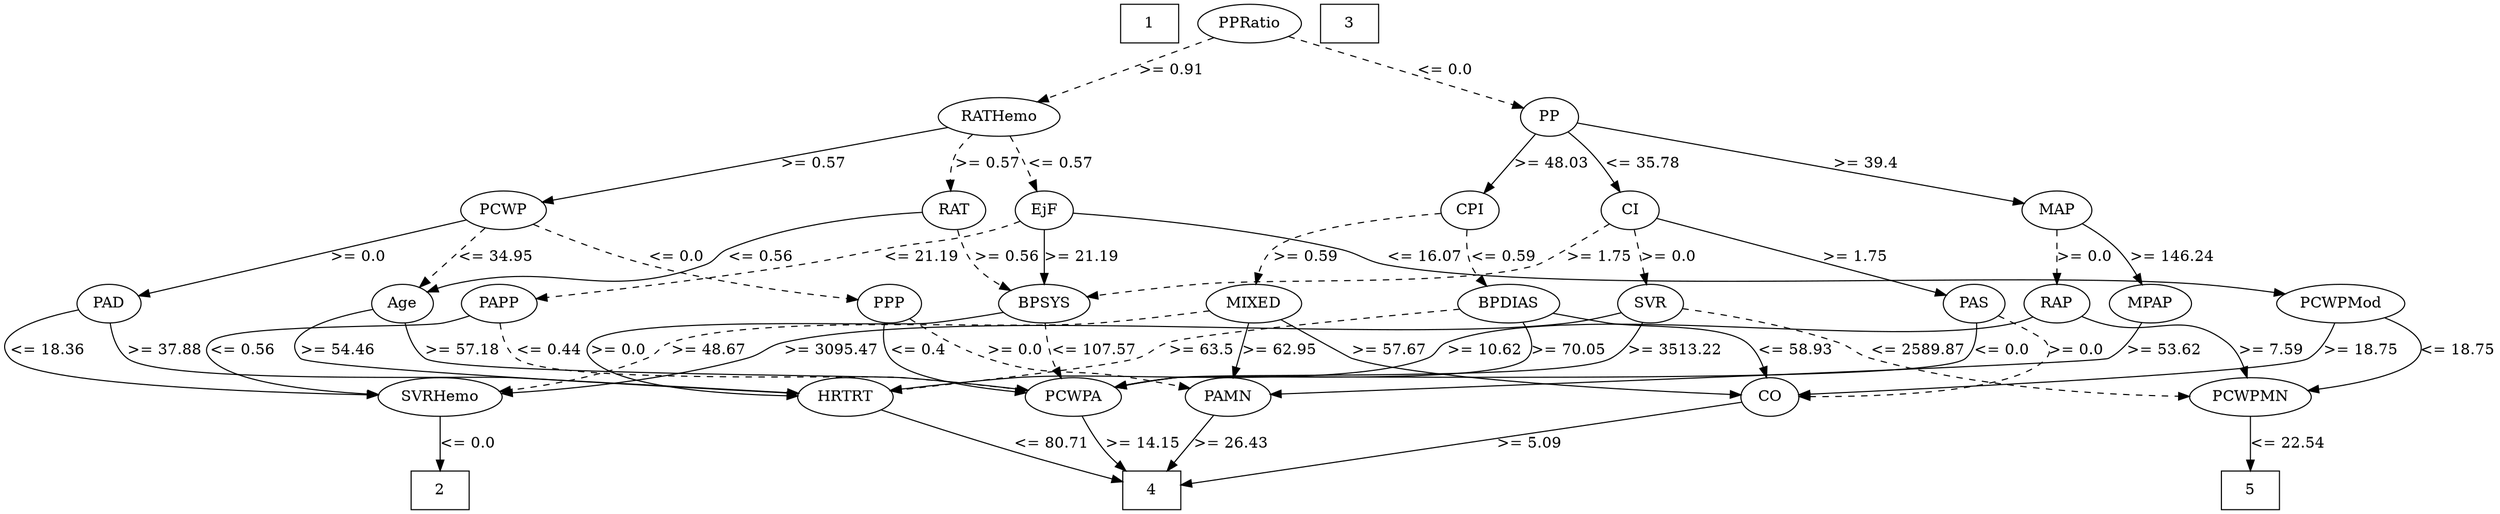 strict digraph G {
	graph [bb="0,0,1858.8,471"];
	node [label="\N"];
	1	[height=0.5,
		pos="848.76,453",
		shape=box,
		width=0.75];
	2	[height=0.5,
		pos="396.76,18",
		shape=box,
		width=0.75];
	3	[height=0.5,
		pos="1018.8,453",
		shape=box,
		width=0.75];
	4	[height=0.5,
		pos="855.76,18",
		shape=box,
		width=0.75];
	5	[height=0.5,
		pos="1682.8,18",
		shape=box,
		width=0.75];
	RAP	[height=0.5,
		pos="1526.8,192",
		width=0.77778];
	PCWPMN	[height=0.5,
		pos="1682.8,105",
		width=1.3902];
	RAP -> PCWPMN	[label=">= 7.59",
		lp="1694.3,148.5",
		op=">=",
		param=7.59,
		pos="e,1679.5,123.38 1547.9,180.19 1553,177.9 1558.5,175.67 1563.8,174 1605.6,160.75 1626.4,183.22 1660.8,156 1668,150.24 1672.9,141.59 \
1676.3,133.1",
		style=solid];
	HRTRT	[height=0.5,
		pos="543.76,105",
		width=1.1013];
	RAP -> HRTRT	[label=">= 10.62",
		lp="1107.8,148.5",
		op=">=",
		param=10.62,
		pos="e,582.45,109.62 1505.7,179.65 1500.6,177.38 1495.1,175.3 1489.8,174 1401.5,152.66 1166.8,187.65 1081.8,156 1071.7,152.25 1072.8,\
144.81 1062.8,141 996.36,115.83 814.58,128.01 743.76,123 692.11,119.35 633.05,114.21 592.58,110.54",
		style=solid];
	PCWPMN -> 5	[label="<= 22.54",
		lp="1708.8,61.5",
		op="<=",
		param=22.54,
		pos="e,1682.8,36.175 1682.8,86.799 1682.8,75.163 1682.8,59.548 1682.8,46.237",
		style=solid];
	HRTRT -> 4	[label="<= 80.71",
		lp="743.76,61.5",
		op="<=",
		param=80.71,
		pos="e,828.42,26.446 576.85,94.984 635.53,78.997 757.4,45.796 818.76,29.079",
		style=solid];
	PAS	[height=0.5,
		pos="1453.8,192",
		width=0.75];
	PCWPA	[height=0.5,
		pos="794.76,105",
		width=1.1555];
	PAS -> PCWPA	[label="<= 0.0",
		lp="1487.8,148.5",
		op="<=",
		param=0.0,
		pos="e,830.91,114.16 1463.4,174.99 1468.6,164.02 1472.4,149.9 1463.8,141 1441.4,117.89 916.75,126.5 884.76,123 870.38,121.43 854.86,118.83 \
840.83,116.13",
		style=solid];
	CO	[height=0.5,
		pos="1322.8,105",
		width=0.75];
	PAS -> CO	[label=">= 0.0",
		lp="1545.8,148.5",
		op=">=",
		param=0.0,
		pos="e,1349.8,106.55 1475.1,180.79 1495.8,170.88 1524,157.18 1524.8,156 1528.3,150.34 1529,146.1 1524.8,141 1504.1,116.48 1412.5,109.14 \
1360.1,106.94",
		style=dashed];
	PCWPA -> 4	[label=">= 14.15",
		lp="854.76,61.5",
		op=">=",
		param=14.15,
		pos="e,843.4,36.214 806.52,87.611 815.29,75.386 827.44,58.455 837.48,44.472",
		style=solid];
	CO -> 4	[label=">= 5.09",
		lp="1139.3,61.5",
		op=">=",
		param=5.09,
		pos="e,882.9,23.94 1297,99.309 1218.8,85.083 984.25,42.387 892.82,25.745",
		style=solid];
	PAD	[height=0.5,
		pos="78.756,192",
		width=0.79437];
	PAD -> HRTRT	[label=">= 37.88",
		lp="116.76,148.5",
		op=">=",
		param=37.88,
		pos="e,508.82,113.93 78.009,173.94 78.526,162.78 81.272,148.86 90.756,141 122.01,115.08 415.44,127.86 455.76,123 469.79,121.31 484.94,\
118.67 498.66,115.98",
		style=solid];
	SVRHemo	[height=0.5,
		pos="396.76,105",
		width=1.3902];
	PAD -> SVRHemo	[label="<= 18.36",
		lp="30.756,148.5",
		op="<=",
		param=18.36,
		pos="e,346.74,106.78 52.797,184.3 24.985,175.93 -12.93,160.33 4.7556,141 26.68,117.03 232.34,109.36 336.67,107",
		style=solid];
	SVRHemo -> 2	[label="<= 0.0",
		lp="415.76,61.5",
		op="<=",
		param=0.0,
		pos="e,396.76,36.175 396.76,86.799 396.76,75.163 396.76,59.548 396.76,46.237",
		style=solid];
	PAMN	[height=0.5,
		pos="929.76,105",
		width=1.0139];
	PAMN -> 4	[label=">= 26.43",
		lp="922.76,61.5",
		op=">=",
		param=26.43,
		pos="e,870.63,36.083 915.84,88.012 904.96,75.515 889.64,57.924 877.2,43.631",
		style=solid];
	PCWP	[height=0.5,
		pos="373.76,279",
		width=0.97491];
	PCWP -> PAD	[label=">= 0.0",
		lp="263.76,235.5",
		op=">=",
		param=0.0,
		pos="e,104.48,200.41 343.85,269.38 289.13,253.62 173.13,220.19 114.41,203.27",
		style=solid];
	PPP	[height=0.5,
		pos="663.76,192",
		width=0.75];
	PCWP -> PPP	[label="<= 0.0",
		lp="501.76,235.5",
		op="<=",
		param=0.0,
		pos="e,637.18,196.11 396.92,265.4 418.55,254.11 452.03,237.86 482.76,228 531.43,212.38 589.83,202.62 626.87,197.5",
		style=dashed];
	Age	[height=0.5,
		pos="296.76,192",
		width=0.75];
	PCWP -> Age	[label="<= 34.95",
		lp="366.76,235.5",
		op="<=",
		param=34.95,
		pos="e,310.27,207.92 359.63,262.41 347.76,249.31 330.64,230.41 317.26,215.64",
		style=dashed];
	PPP -> PCWPA	[label="<= 0.4",
		lp="683.76,148.5",
		op="<=",
		param=0.4,
		pos="e,755.56,111.33 659.34,174 657.65,163.43 657.59,150.16 664.76,141 674.86,128.09 712.94,118.81 745.3,113.07",
		style=solid];
	PPP -> PAMN	[label=">= 0.0",
		lp="761.76,148.5",
		op=">=",
		param=0.0,
		pos="e,896.68,112.91 680.58,177.58 695.9,166.06 719.59,149.95 742.76,141 786.11,124.25 800.09,131.61 845.76,123 859.02,120.5 873.44,117.63 \
886.52,114.98",
		style=dashed];
	Age -> HRTRT	[label=">= 54.46",
		lp="248.76,148.5",
		op=">=",
		param=54.46,
		pos="e,508.79,113.7 271.74,184.56 243.81,176.23 204.74,160.46 222.76,141 240.4,121.95 430.02,126.47 455.76,123 469.76,121.11 484.91,118.42 \
498.63,115.74",
		style=solid];
	Age -> PCWPA	[label=">= 57.18",
		lp="345.76,148.5",
		op=">=",
		param=57.18,
		pos="e,754.53,109.6 299.99,173.69 303.06,162.42 308.89,148.48 319.76,141 344.8,123.77 562.44,125.27 592.76,123 644.52,119.12 703.69,114.06 \
744.55,110.48",
		style=solid];
	PCWPMod	[height=0.5,
		pos="1750.8,192",
		width=1.4444];
	PCWPMod -> PCWPMN	[label="<= 18.75",
		lp="1832.8,148.5",
		op="<=",
		param=18.75,
		pos="e,1732.8,106.99 1781.6,177.41 1798.5,168 1814.1,154.75 1803.8,141 1789.5,122.04 1765.6,112.87 1742.8,108.59",
		style=solid];
	PCWPMod -> CO	[label=">= 18.75",
		lp="1760.8,148.5",
		op=">=",
		param=18.75,
		pos="e,1349.7,106.96 1745.1,173.65 1740.4,162.36 1732.6,148.41 1720.8,141 1690.6,122.11 1452.8,111.01 1359.8,107.35",
		style=solid];
	CI	[height=0.5,
		pos="1219.8,279",
		width=0.75];
	CI -> PAS	[label=">= 1.75",
		lp="1373.3,235.5",
		op=">=",
		param=1.75,
		pos="e,1430.6,201.43 1243,269.54 1284.9,254.33 1373,222.33 1421,204.91",
		style=solid];
	BPSYS	[height=0.5,
		pos="782.76,192",
		width=1.0471];
	CI -> BPSYS	[label=">= 1.75",
		lp="1195.3,235.5",
		op=">=",
		param=1.75,
		pos="e,817.5,199.37 1204.1,263.99 1189.8,252.09 1167.4,235.74 1144.8,228 1090.8,209.57 945.41,216.52 888.76,210 868.6,207.68 846.42,204.26 \
827.59,201.09",
		style=dashed];
	SVR	[height=0.5,
		pos="1234.8,192",
		width=0.77778];
	CI -> SVR	[label=">= 0.0",
		lp="1246.8,235.5",
		op=">=",
		param=0.0,
		pos="e,1231.7,210.18 1222.8,260.8 1224.8,249.16 1227.6,233.55 1229.9,220.24",
		style=dashed];
	BPSYS -> HRTRT	[label=">= 0.0",
		lp="459.76,148.5",
		op=">=",
		param=0.0,
		pos="e,506.51,111.19 749.81,183.2 734.65,179.89 716.37,176.27 699.76,174 671.17,170.1 460.43,177.09 440.76,156 420.12,133.88 460.42,120.39 \
496.5,113.09",
		style=solid];
	BPSYS -> PCWPA	[label="<= 107.57",
		lp="815.76,148.5",
		op="<=",
		param=107.57,
		pos="e,790.35,122.99 783.51,173.8 784.1,164.13 785.09,151.85 786.76,141 787.17,138.32 787.67,135.54 788.22,132.77",
		style=dashed];
	SVR -> PCWPMN	[label="<= 2589.87",
		lp="1431.3,148.5",
		op="<=",
		param=2589.87,
		pos="e,1633,107.22 1261.2,185.62 1288.4,179.73 1331.7,169.33 1367.8,156 1382.1,150.69 1384.1,145.33 1398.8,141 1474.1,118.81 1564.6,110.68 \
1622.9,107.7",
		style=dashed];
	SVR -> PCWPA	[label=">= 3513.22",
		lp="1246.3,148.5",
		op=">=",
		param=3513.22,
		pos="e,830.93,113.94 1227.3,174.42 1221.2,162.88 1211.2,148.29 1197.8,141 1167.1,124.43 919.33,127.24 884.76,123 870.4,121.24 854.89,\
118.58 840.86,115.89",
		style=solid];
	SVR -> SVRHemo	[label=">= 3095.47",
		lp="622.26,148.5",
		op=">=",
		param=3095.47,
		pos="e,440.95,113.7 1210.4,182.77 1199.4,179.4 1186,175.87 1173.8,174 1045.4,154.43 716.67,183.42 589.76,156 572.81,152.34 570.28,146.24 \
553.76,141 520.15,130.34 481.52,121.69 450.98,115.65",
		style=solid];
	MIXED	[height=0.5,
		pos="937.76,192",
		width=1.125];
	MIXED -> CO	[label=">= 57.67",
		lp="1036.8,148.5",
		op=">=",
		param=57.67,
		pos="e,1295.8,107.35 958.5,176.43 979.03,162.06 1007.8,142.09 1010.8,141 1060.3,122.56 1214,111.97 1285.5,107.92",
		style=solid];
	MIXED -> SVRHemo	[label=">= 48.67",
		lp="527.76,148.5",
		op=">=",
		param=48.67,
		pos="e,430.09,118.68 900.89,184.25 880.07,180.68 853.54,176.52 829.76,174 757.16,166.31 571.13,178.71 501.76,156 490.16,152.2 489.52,\
146.75 478.76,141 466.35,134.37 452.43,128.04 439.62,122.63",
		style=dashed];
	MIXED -> PAMN	[label=">= 62.95",
		lp="959.76,148.5",
		op=">=",
		param=62.95,
		pos="e,931.37,123.18 936.14,173.8 935.04,162.16 933.57,146.55 932.32,133.24",
		style=solid];
	BPDIAS	[height=0.5,
		pos="1122.8,192",
		width=1.1735];
	BPDIAS -> HRTRT	[label=">= 63.5",
		lp="906.26,148.5",
		op=">=",
		param=63.5,
		pos="e,582.41,109.28 1082.7,186.23 1024.7,179.13 920.47,165.62 883.76,156 865.79,151.29 862.79,145.44 844.76,141 798.2,129.53 665.33,\
116.65 592.67,110.18",
		style=dashed];
	BPDIAS -> PCWPA	[label=">= 70.05",
		lp="1167.8,148.5",
		op=">=",
		param=70.05,
		pos="e,831.38,113.91 1135.1,174.29 1141.4,163.57 1146.2,150.02 1137.8,141 1118.5,120.38 912.7,126.62 884.76,123 870.54,121.16 855.18,\
118.51 841.25,115.84",
		style=solid];
	BPDIAS -> CO	[label="<= 58.93",
		lp="1337.8,148.5",
		op="<=",
		param=58.93,
		pos="e,1319.6,122.93 1158.9,182.42 1171.2,179.6 1185.1,176.55 1197.8,174 1243.3,164.86 1264.2,184.66 1300.8,156 1308.2,150.14 1313.2,\
141.19 1316.5,132.49",
		style=solid];
	RATHemo	[height=0.5,
		pos="746.76,366",
		width=1.375];
	RATHemo -> PCWP	[label=">= 0.57",
		lp="604.26,322.5",
		op=">=",
		param=0.57,
		pos="e,405.11,287.15 705.77,355.66 634.16,339.34 487.05,305.82 415.15,289.43",
		style=solid];
	RAT	[height=0.5,
		pos="709.76,279",
		width=0.76389];
	RATHemo -> RAT	[label=">= 0.57",
		lp="735.26,322.5",
		op=">=",
		param=0.57,
		pos="e,707.89,297.36 727,349.44 721.41,343.94 715.97,337.29 712.76,330 709.7,323.08 708.38,315.09 707.96,307.55",
		style=dashed];
	EjF	[height=0.5,
		pos="782.76,279",
		width=0.75];
	RATHemo -> EjF	[label="<= 0.57",
		lp="789.26,322.5",
		op="<=",
		param=0.57,
		pos="e,775.73,296.6 754.04,347.8 759.13,335.78 766.02,319.51 771.78,305.92",
		style=dashed];
	RAT -> Age	[label="<= 0.56",
		lp="565.26,235.5",
		op="<=",
		param=0.56,
		pos="e,317.23,204.15 682.46,275.58 648.56,271.85 589.5,262.9 542.76,243 531.87,238.36 531.88,232.02 520.76,228 441.82,199.46 413.69,232.25 \
332.76,210 330.81,209.46 328.83,208.83 326.87,208.12",
		style=solid];
	RAT -> BPSYS	[label=">= 0.56",
		lp="756.26,235.5",
		op=">=",
		param=0.56,
		pos="e,759.35,206.23 715.44,261.02 719.45,250.72 725.58,237.73 733.76,228 738.66,222.17 744.74,216.82 750.93,212.15",
		style=dashed];
	EjF -> PCWPMod	[label="<= 16.07",
		lp="1066.8,235.5",
		op="<=",
		param=16.07,
		pos="e,1707.1,201.86 809.4,275.09 850.17,270.31 930.29,259.64 996.76,243 1016.8,237.98 1020.4,231.68 1040.8,228 1174.4,203.81 1516.6,\
223.53 1651.8,210 1666.6,208.52 1682.5,206.14 1697.2,203.62",
		style=solid];
	EjF -> BPSYS	[label=">= 21.19",
		lp="808.76,235.5",
		op=">=",
		param=21.19,
		pos="e,782.76,210.18 782.76,260.8 782.76,249.16 782.76,233.55 782.76,220.24",
		style=solid];
	PAPP	[height=0.5,
		pos="373.76,192",
		width=0.88889];
	EjF -> PAPP	[label="<= 21.19",
		lp="690.76,235.5",
		op="<=",
		param=21.19,
		pos="e,404.53,197.44 762.15,267.27 757.2,264.98 751.86,262.72 746.76,261 730.07,255.37 609.07,231.23 591.76,228 530.18,216.51 458.4,205.43 \
414.52,198.92",
		style=dashed];
	MAP	[height=0.5,
		pos="1526.8,279",
		width=0.84854];
	MAP -> RAP	[label=">= 0.0",
		lp="1545.8,235.5",
		op=">=",
		param=0.0,
		pos="e,1526.8,210.18 1526.8,260.8 1526.8,249.16 1526.8,233.55 1526.8,220.24",
		style=dashed];
	MPAP	[height=0.5,
		pos="1607.8,192",
		width=0.97491];
	MAP -> MPAP	[label=">= 146.24",
		lp="1609.8,235.5",
		op=">=",
		param=146.24,
		pos="e,1596.3,209.48 1545.1,264.15 1552.7,258.02 1561.5,250.5 1568.8,243 1576.3,235.17 1583.9,225.92 1590.3,217.52",
		style=solid];
	MPAP -> PAMN	[label=">= 53.62",
		lp="1611.8,148.5",
		op=">=",
		param=53.62,
		pos="e,965.98,107.78 1599.7,174.39 1593.1,162.83 1582.6,148.24 1568.8,141 1562.2,137.57 1122.5,115.54 976.39,108.3",
		style=solid];
	CPI	[height=0.5,
		pos="1098.8,279",
		width=0.75];
	CPI -> MIXED	[label=">= 0.59",
		lp="974.26,235.5",
		op=">=",
		param=0.59,
		pos="e,938.27,210.06 1072.4,274.94 1034.9,270.08 968.82,259.41 951.76,243 945.47,236.96 941.94,228.35 939.97,219.97",
		style=dashed];
	CPI -> BPDIAS	[label="<= 0.59",
		lp="1122.3,235.5",
		op="<=",
		param=0.59,
		pos="e,1109.5,209.11 1096.8,260.96 1096.2,251.11 1096.5,238.61 1099.8,228 1100.8,224.56 1102.3,221.15 1104.1,217.87",
		style=dashed];
	PP	[height=0.5,
		pos="1158.8,366",
		width=0.75];
	PP -> CI	[label="<= 35.78",
		lp="1223.8,322.5",
		op="<=",
		param=35.78,
		pos="e,1210.2,296.09 1171.9,349.99 1177,343.92 1182.8,336.76 1187.8,330 1193.6,322.02 1199.5,313 1204.7,304.84",
		style=solid];
	PP -> MAP	[label=">= 39.4",
		lp="1387.3,322.5",
		op=">=",
		param=39.4,
		pos="e,1498.8,286.46 1184,359.16 1247.5,344.51 1413.6,306.13 1488.8,288.77",
		style=solid];
	PP -> CPI	[label=">= 48.03",
		lp="1157.8,322.5",
		op=">=",
		param=48.03,
		pos="e,1109.7,295.49 1147.8,349.41 1138.8,336.71 1126,318.56 1115.7,304.01",
		style=solid];
	PAPP -> PCWPA	[label="<= 0.44",
		lp="408.26,148.5",
		op="<=",
		param=0.44,
		pos="e,754.09,109.44 373.13,173.56 373.74,162.53 376.55,148.92 385.76,141 386.18,140.64 634.48,119.57 743.95,110.3",
		style=dashed];
	PAPP -> SVRHemo	[label="<= 0.56",
		lp="177.26,148.5",
		op="<=",
		param=0.56,
		pos="e,346.71,105.86 349.87,179.73 344.35,177.51 338.43,175.43 332.76,174 254.74,154.33 102.09,201.83 154.76,141 177.79,114.4 272.46,\
107.57 336.34,106.07",
		style=solid];
	PPRatio	[height=0.5,
		pos="933.76,453",
		width=1.1013];
	PPRatio -> RATHemo	[label=">= 0.91",
		lp="873.26,409.5",
		op=">=",
		param=0.91,
		pos="e,776.45,380.5 906.56,439.64 874.76,425.18 821.88,401.15 785.72,384.71",
		style=dashed];
	PPRatio -> PP	[label="<= 0.0",
		lp="1077.8,409.5",
		op="<=",
		param=0.0,
		pos="e,1135.8,375.67 963.17,440.89 1005.3,424.98 1082.5,395.82 1126.2,379.29",
		style=dashed];
}
